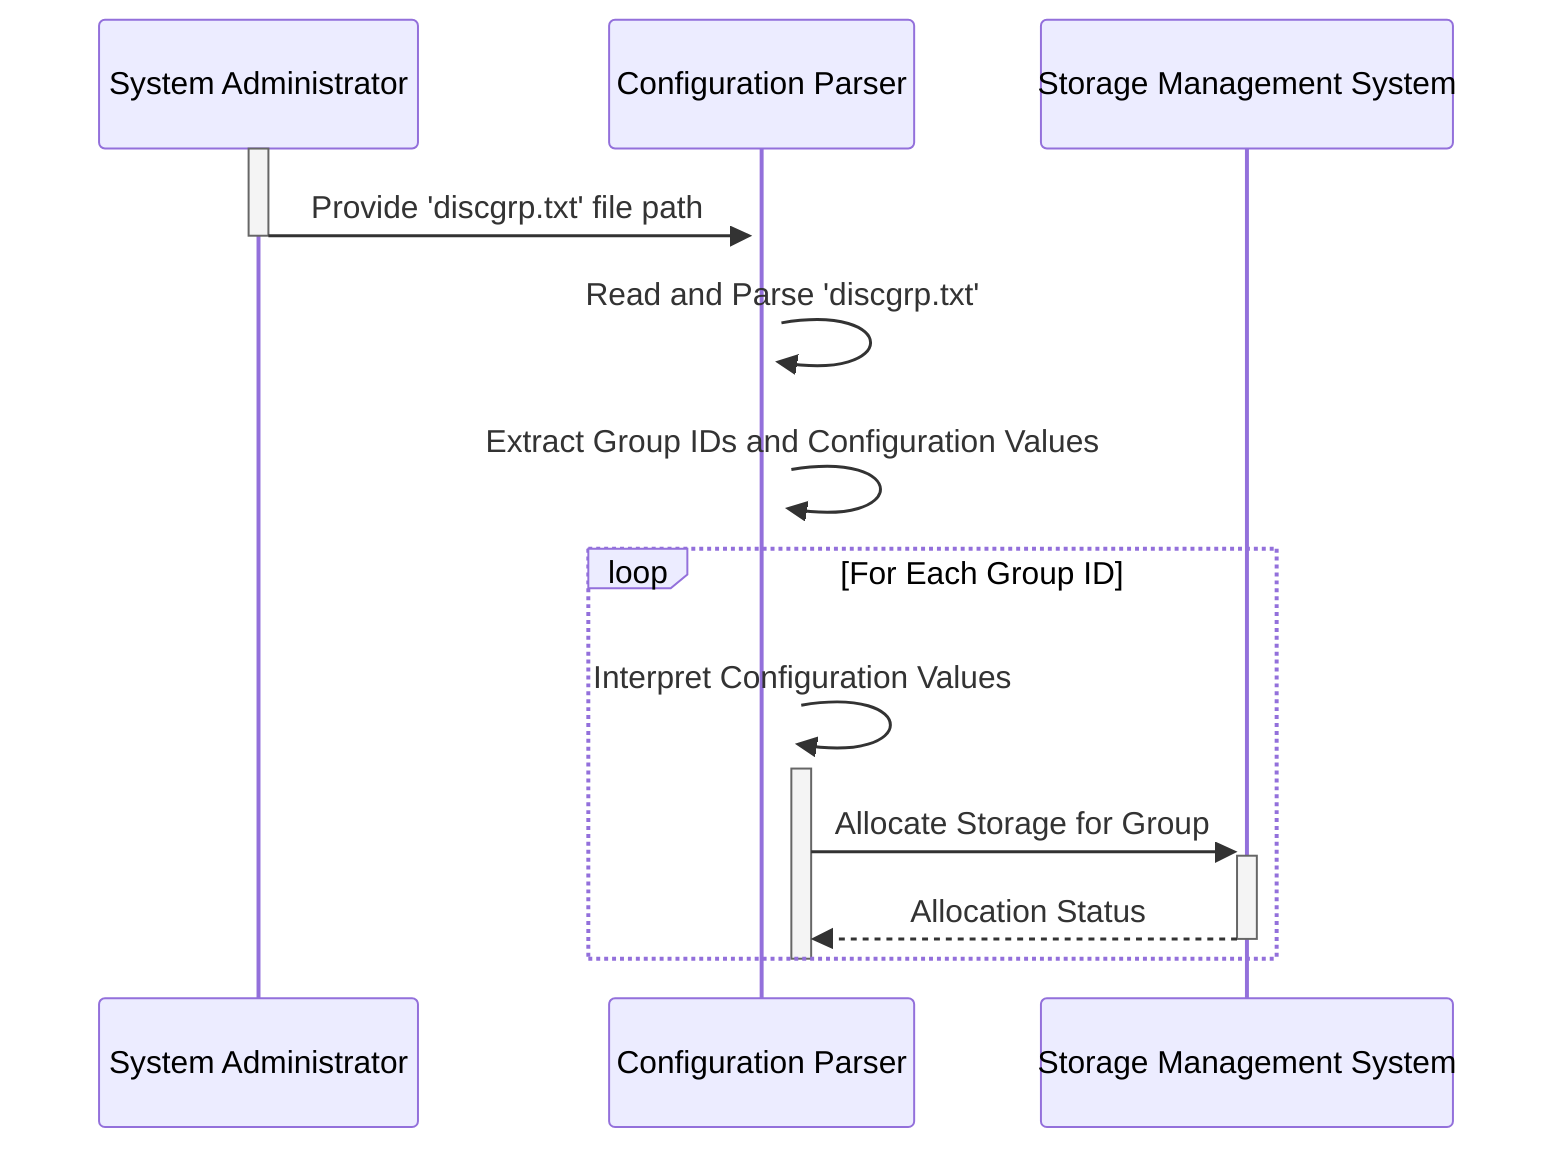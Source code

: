 sequenceDiagram
    participant System Administrator
    participant Configuration Parser
    participant Storage Management System
    
    activate System Administrator
    System Administrator->>+Configuration Parser: Provide 'discgrp.txt' file path
    deactivate System Administrator

    activate Configuration Parser
    Configuration Parser->>+Configuration Parser: Read and Parse 'discgrp.txt'
    Configuration Parser->>+Configuration Parser: Extract Group IDs and Configuration Values
    loop For Each Group ID
        Configuration Parser->>+Configuration Parser: Interpret Configuration Values
        Configuration Parser->>+Storage Management System: Allocate Storage for Group
        Storage Management System-->>-Configuration Parser: Allocation Status
    end
    deactivate Configuration Parser